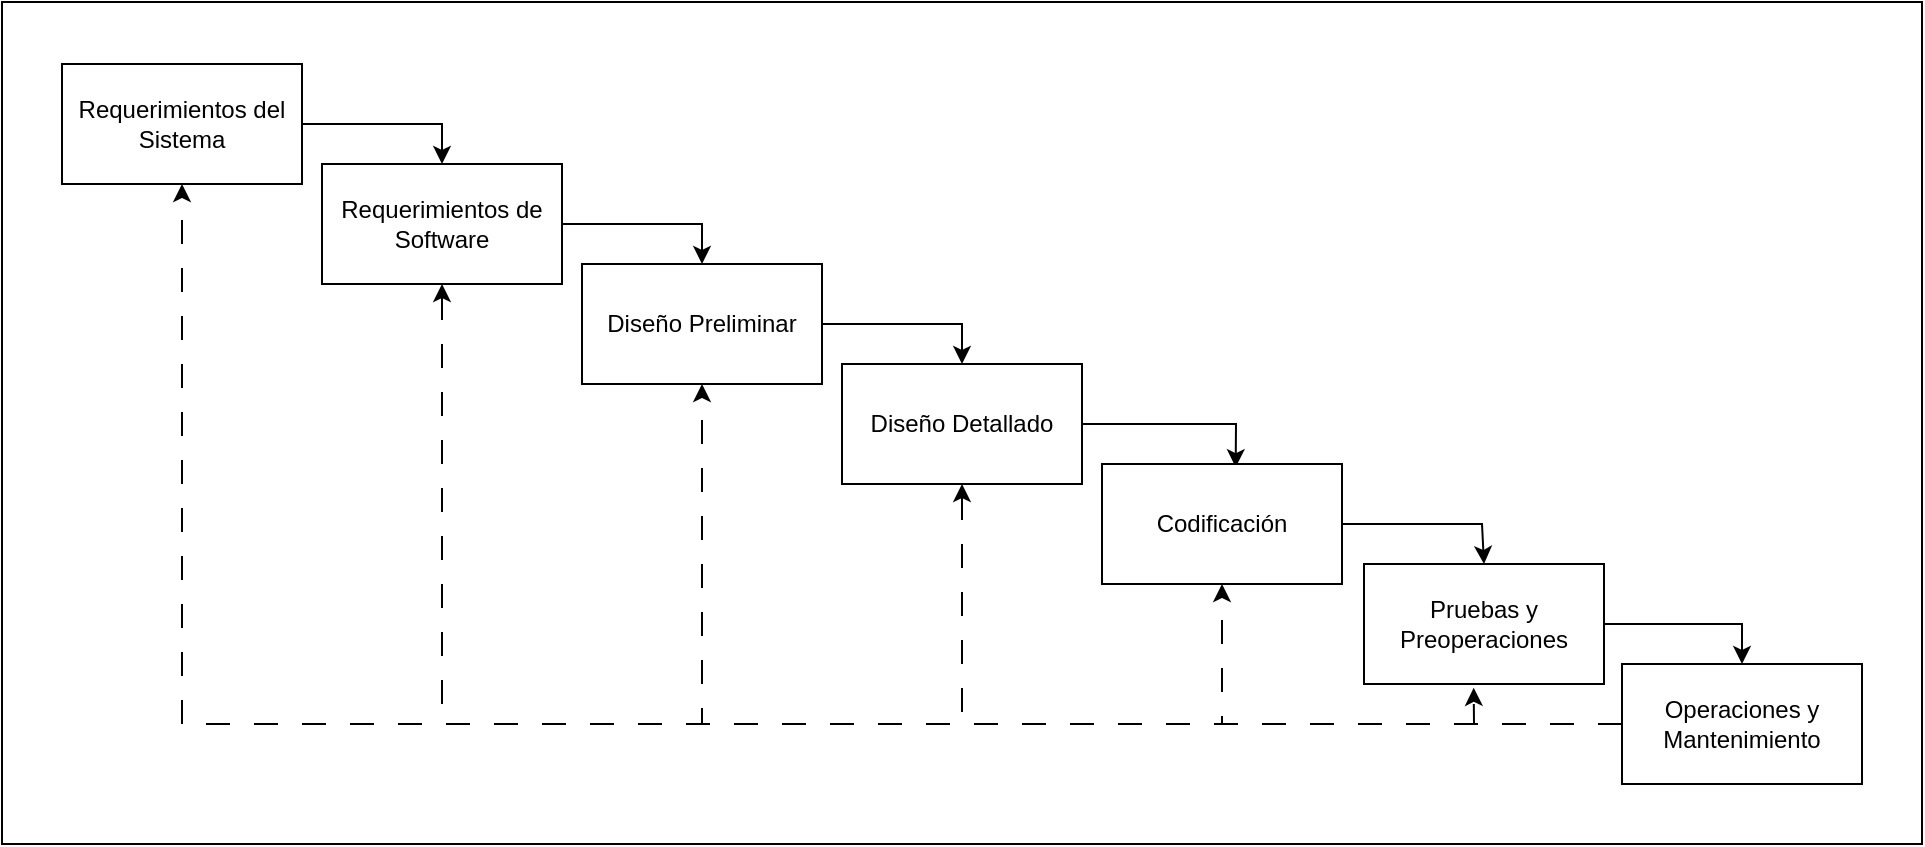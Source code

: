 <mxfile>
    <diagram id="hQ_nUCYd1a539uIvC1j1" name="Página-1">
        <mxGraphModel dx="1285" dy="1395" grid="1" gridSize="10" guides="1" tooltips="1" connect="1" arrows="1" fold="1" page="1" pageScale="1" pageWidth="1169" pageHeight="827" math="0" shadow="0">
            <root>
                <mxCell id="0"/>
                <mxCell id="1" parent="0"/>
                <mxCell id="21" value="" style="rounded=0;whiteSpace=wrap;html=1;fillColor=none;" parent="1" vertex="1">
                    <mxGeometry x="130" y="40" width="960" height="421" as="geometry"/>
                </mxCell>
                <mxCell id="15" style="edgeStyle=none;rounded=0;html=1;entryX=0.5;entryY=0;entryDx=0;entryDy=0;" parent="1" source="2" target="3" edge="1">
                    <mxGeometry relative="1" as="geometry">
                        <Array as="points">
                            <mxPoint x="350" y="101"/>
                        </Array>
                    </mxGeometry>
                </mxCell>
                <mxCell id="2" value="Requerimientos del Sistema" style="rounded=0;whiteSpace=wrap;html=1;" parent="1" vertex="1">
                    <mxGeometry x="160" y="71" width="120" height="60" as="geometry"/>
                </mxCell>
                <mxCell id="16" style="edgeStyle=none;rounded=0;html=1;entryX=0.5;entryY=0;entryDx=0;entryDy=0;" parent="1" source="3" target="4" edge="1">
                    <mxGeometry relative="1" as="geometry">
                        <Array as="points">
                            <mxPoint x="480" y="151"/>
                        </Array>
                    </mxGeometry>
                </mxCell>
                <mxCell id="3" value="Requerimientos de Software" style="rounded=0;whiteSpace=wrap;html=1;" parent="1" vertex="1">
                    <mxGeometry x="290" y="121" width="120" height="60" as="geometry"/>
                </mxCell>
                <mxCell id="17" style="edgeStyle=none;rounded=0;html=1;entryX=0.5;entryY=0;entryDx=0;entryDy=0;" parent="1" source="4" target="5" edge="1">
                    <mxGeometry relative="1" as="geometry">
                        <Array as="points">
                            <mxPoint x="610" y="201"/>
                        </Array>
                    </mxGeometry>
                </mxCell>
                <mxCell id="4" value="Diseño Preliminar" style="rounded=0;whiteSpace=wrap;html=1;" parent="1" vertex="1">
                    <mxGeometry x="420" y="171" width="120" height="60" as="geometry"/>
                </mxCell>
                <mxCell id="18" style="edgeStyle=none;rounded=0;html=1;entryX=0.557;entryY=0.027;entryDx=0;entryDy=0;entryPerimeter=0;" parent="1" source="5" target="6" edge="1">
                    <mxGeometry relative="1" as="geometry">
                        <Array as="points">
                            <mxPoint x="747" y="251"/>
                        </Array>
                    </mxGeometry>
                </mxCell>
                <mxCell id="5" value="Diseño Detallado" style="rounded=0;whiteSpace=wrap;html=1;" parent="1" vertex="1">
                    <mxGeometry x="550" y="221" width="120" height="60" as="geometry"/>
                </mxCell>
                <mxCell id="19" style="edgeStyle=none;rounded=0;html=1;entryX=0.5;entryY=0;entryDx=0;entryDy=0;" parent="1" source="6" target="7" edge="1">
                    <mxGeometry relative="1" as="geometry">
                        <Array as="points">
                            <mxPoint x="870" y="301"/>
                        </Array>
                    </mxGeometry>
                </mxCell>
                <mxCell id="6" value="Codificación" style="rounded=0;whiteSpace=wrap;html=1;" parent="1" vertex="1">
                    <mxGeometry x="680" y="271" width="120" height="60" as="geometry"/>
                </mxCell>
                <mxCell id="20" style="edgeStyle=none;rounded=0;html=1;entryX=0.5;entryY=0;entryDx=0;entryDy=0;" parent="1" source="7" target="8" edge="1">
                    <mxGeometry relative="1" as="geometry">
                        <Array as="points">
                            <mxPoint x="1000" y="351"/>
                        </Array>
                    </mxGeometry>
                </mxCell>
                <mxCell id="7" value="Pruebas y Preoperaciones" style="rounded=0;whiteSpace=wrap;html=1;" parent="1" vertex="1">
                    <mxGeometry x="811" y="321" width="120" height="60" as="geometry"/>
                </mxCell>
                <mxCell id="9" style="edgeStyle=none;html=1;entryX=0.5;entryY=1;entryDx=0;entryDy=0;rounded=0;dashed=1;dashPattern=12 12;" parent="1" source="8" target="2" edge="1">
                    <mxGeometry relative="1" as="geometry">
                        <Array as="points">
                            <mxPoint x="220" y="401"/>
                        </Array>
                    </mxGeometry>
                </mxCell>
                <mxCell id="10" style="edgeStyle=none;html=1;exitX=0;exitY=0.5;exitDx=0;exitDy=0;entryX=0.5;entryY=1;entryDx=0;entryDy=0;rounded=0;dashed=1;dashPattern=12 12;" parent="1" source="8" target="3" edge="1">
                    <mxGeometry relative="1" as="geometry">
                        <Array as="points">
                            <mxPoint x="350" y="401"/>
                        </Array>
                    </mxGeometry>
                </mxCell>
                <mxCell id="11" style="edgeStyle=none;rounded=0;html=1;entryX=0.5;entryY=1;entryDx=0;entryDy=0;dashed=1;dashPattern=12 12;" parent="1" source="8" target="4" edge="1">
                    <mxGeometry relative="1" as="geometry">
                        <Array as="points">
                            <mxPoint x="480" y="401"/>
                        </Array>
                    </mxGeometry>
                </mxCell>
                <mxCell id="12" style="edgeStyle=none;rounded=0;html=1;entryX=0.5;entryY=1;entryDx=0;entryDy=0;dashed=1;dashPattern=12 12;" parent="1" source="8" target="5" edge="1">
                    <mxGeometry relative="1" as="geometry">
                        <Array as="points">
                            <mxPoint x="610" y="401"/>
                        </Array>
                    </mxGeometry>
                </mxCell>
                <mxCell id="13" style="edgeStyle=none;rounded=0;html=1;entryX=0.5;entryY=1;entryDx=0;entryDy=0;dashed=1;dashPattern=12 12;" parent="1" source="8" target="6" edge="1">
                    <mxGeometry relative="1" as="geometry">
                        <Array as="points">
                            <mxPoint x="740" y="401"/>
                        </Array>
                    </mxGeometry>
                </mxCell>
                <mxCell id="14" style="edgeStyle=none;rounded=0;html=1;entryX=0.457;entryY=1.032;entryDx=0;entryDy=0;entryPerimeter=0;dashed=1;dashPattern=12 12;" parent="1" source="8" target="7" edge="1">
                    <mxGeometry relative="1" as="geometry">
                        <Array as="points">
                            <mxPoint x="866" y="401"/>
                        </Array>
                    </mxGeometry>
                </mxCell>
                <mxCell id="8" value="Operaciones y Mantenimiento" style="rounded=0;whiteSpace=wrap;html=1;" parent="1" vertex="1">
                    <mxGeometry x="940" y="371" width="120" height="60" as="geometry"/>
                </mxCell>
            </root>
        </mxGraphModel>
    </diagram>
</mxfile>